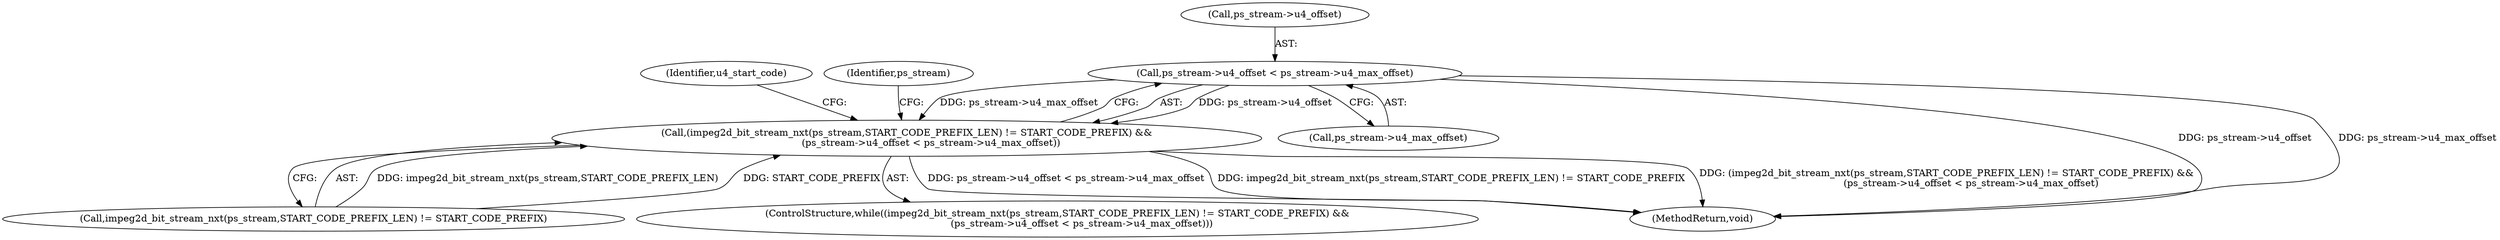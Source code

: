 digraph "0_Android_ffab15eb80630dc799eb410855c93525b75233c3_6@pointer" {
"1000131" [label="(Call,ps_stream->u4_offset < ps_stream->u4_max_offset)"];
"1000125" [label="(Call,(impeg2d_bit_stream_nxt(ps_stream,START_CODE_PREFIX_LEN) != START_CODE_PREFIX) &&\n                (ps_stream->u4_offset < ps_stream->u4_max_offset))"];
"1000143" [label="(Identifier,u4_start_code)"];
"1000132" [label="(Call,ps_stream->u4_offset)"];
"1000125" [label="(Call,(impeg2d_bit_stream_nxt(ps_stream,START_CODE_PREFIX_LEN) != START_CODE_PREFIX) &&\n                (ps_stream->u4_offset < ps_stream->u4_max_offset))"];
"1000124" [label="(ControlStructure,while((impeg2d_bit_stream_nxt(ps_stream,START_CODE_PREFIX_LEN) != START_CODE_PREFIX) &&\n                (ps_stream->u4_offset < ps_stream->u4_max_offset)))"];
"1000135" [label="(Call,ps_stream->u4_max_offset)"];
"1000147" [label="(MethodReturn,void)"];
"1000140" [label="(Identifier,ps_stream)"];
"1000131" [label="(Call,ps_stream->u4_offset < ps_stream->u4_max_offset)"];
"1000126" [label="(Call,impeg2d_bit_stream_nxt(ps_stream,START_CODE_PREFIX_LEN) != START_CODE_PREFIX)"];
"1000131" -> "1000125"  [label="AST: "];
"1000131" -> "1000135"  [label="CFG: "];
"1000132" -> "1000131"  [label="AST: "];
"1000135" -> "1000131"  [label="AST: "];
"1000125" -> "1000131"  [label="CFG: "];
"1000131" -> "1000147"  [label="DDG: ps_stream->u4_offset"];
"1000131" -> "1000147"  [label="DDG: ps_stream->u4_max_offset"];
"1000131" -> "1000125"  [label="DDG: ps_stream->u4_offset"];
"1000131" -> "1000125"  [label="DDG: ps_stream->u4_max_offset"];
"1000125" -> "1000124"  [label="AST: "];
"1000125" -> "1000126"  [label="CFG: "];
"1000126" -> "1000125"  [label="AST: "];
"1000140" -> "1000125"  [label="CFG: "];
"1000143" -> "1000125"  [label="CFG: "];
"1000125" -> "1000147"  [label="DDG: (impeg2d_bit_stream_nxt(ps_stream,START_CODE_PREFIX_LEN) != START_CODE_PREFIX) &&\n                (ps_stream->u4_offset < ps_stream->u4_max_offset)"];
"1000125" -> "1000147"  [label="DDG: ps_stream->u4_offset < ps_stream->u4_max_offset"];
"1000125" -> "1000147"  [label="DDG: impeg2d_bit_stream_nxt(ps_stream,START_CODE_PREFIX_LEN) != START_CODE_PREFIX"];
"1000126" -> "1000125"  [label="DDG: impeg2d_bit_stream_nxt(ps_stream,START_CODE_PREFIX_LEN)"];
"1000126" -> "1000125"  [label="DDG: START_CODE_PREFIX"];
}
